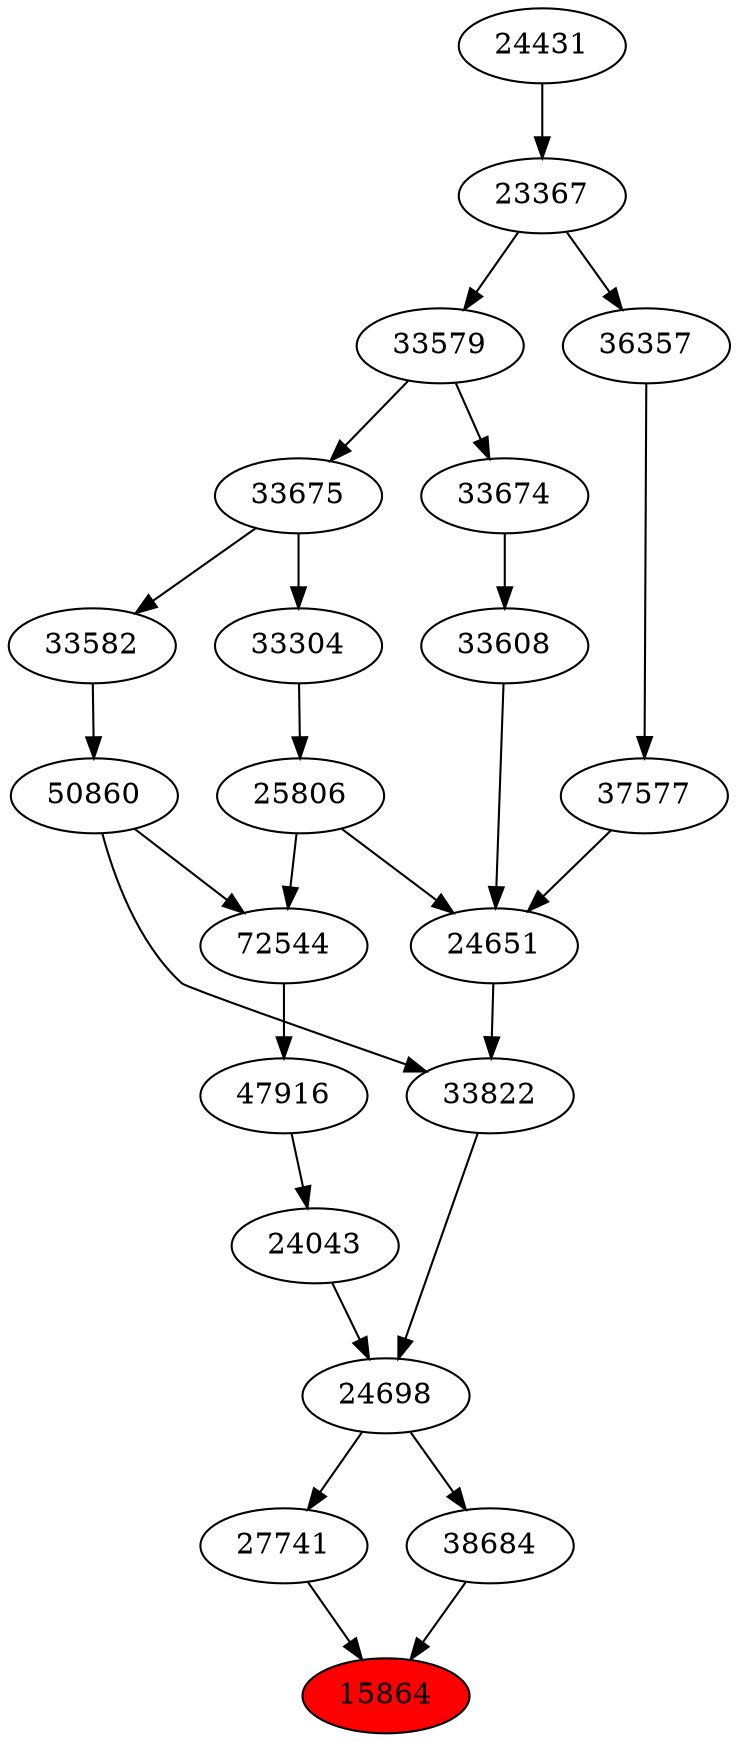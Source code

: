 strict digraph{ 
15864 [label="15864" fillcolor=red style=filled]
27741 -> 15864
38684 -> 15864
27741 [label="27741"]
24698 -> 27741
38684 [label="38684"]
24698 -> 38684
24698 [label="24698"]
24043 -> 24698
33822 -> 24698
24043 [label="24043"]
47916 -> 24043
33822 [label="33822"]
24651 -> 33822
50860 -> 33822
47916 [label="47916"]
72544 -> 47916
24651 [label="24651"]
25806 -> 24651
33608 -> 24651
37577 -> 24651
50860 [label="50860"]
33582 -> 50860
72544 [label="72544"]
50860 -> 72544
25806 -> 72544
25806 [label="25806"]
33304 -> 25806
33608 [label="33608"]
33674 -> 33608
37577 [label="37577"]
36357 -> 37577
33582 [label="33582"]
33675 -> 33582
33304 [label="33304"]
33675 -> 33304
33674 [label="33674"]
33579 -> 33674
36357 [label="36357"]
23367 -> 36357
33675 [label="33675"]
33579 -> 33675
33579 [label="33579"]
23367 -> 33579
23367 [label="23367"]
24431 -> 23367
24431 [label="24431"]
}
